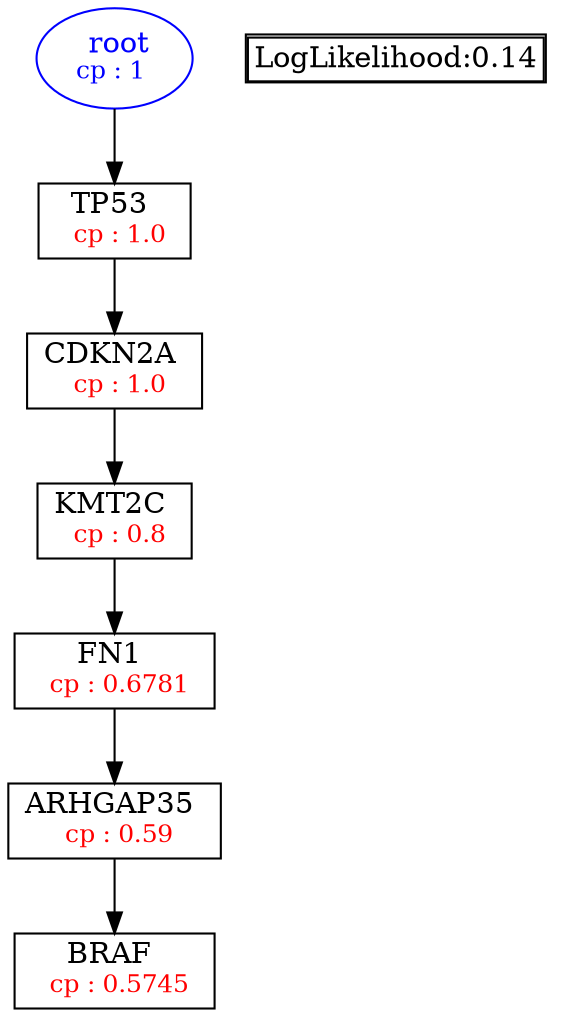 digraph tree {
    "root" [label=<<font color='Blue'> root</font><br/><font color='Blue' POINT-SIZE='12'>cp : 1 </font>>, shape=oval, color=Blue];
    "S5" [label =<TP53 <br/> <font color='Red' POINT-SIZE='12'> cp : 1.0 </font>>, shape=box];
    "S4" [label =<CDKN2A <br/> <font color='Red' POINT-SIZE='12'> cp : 1.0 </font>>, shape=box];
    "S3" [label =<KMT2C <br/> <font color='Red' POINT-SIZE='12'> cp : 0.8 </font>>, shape=box];
    "S1" [label =<FN1 <br/> <font color='Red' POINT-SIZE='12'> cp : 0.6781 </font>>, shape=box];
    "S6" [label =<ARHGAP35 <br/> <font color='Red' POINT-SIZE='12'> cp : 0.59 </font>>, shape=box];
    "S2" [label =<BRAF <br/> <font color='Red' POINT-SIZE='12'> cp : 0.5745 </font>>, shape=box];
    "root" -> "S5";
    "S5" -> "S4";
    "S4" -> "S3";
    "S3" -> "S1";
    "S1" -> "S6";
    "S6" -> "S2";

    node[shape=plaintext]
    fontsize="10"
    struct1 [label=
    <<TABLE BORDER="1" CELLBORDER="1" CELLSPACING="0" >
    <TR><TD ALIGN="LEFT">LogLikelihood:0.14</TD></TR>
    </TABLE>>];

}
